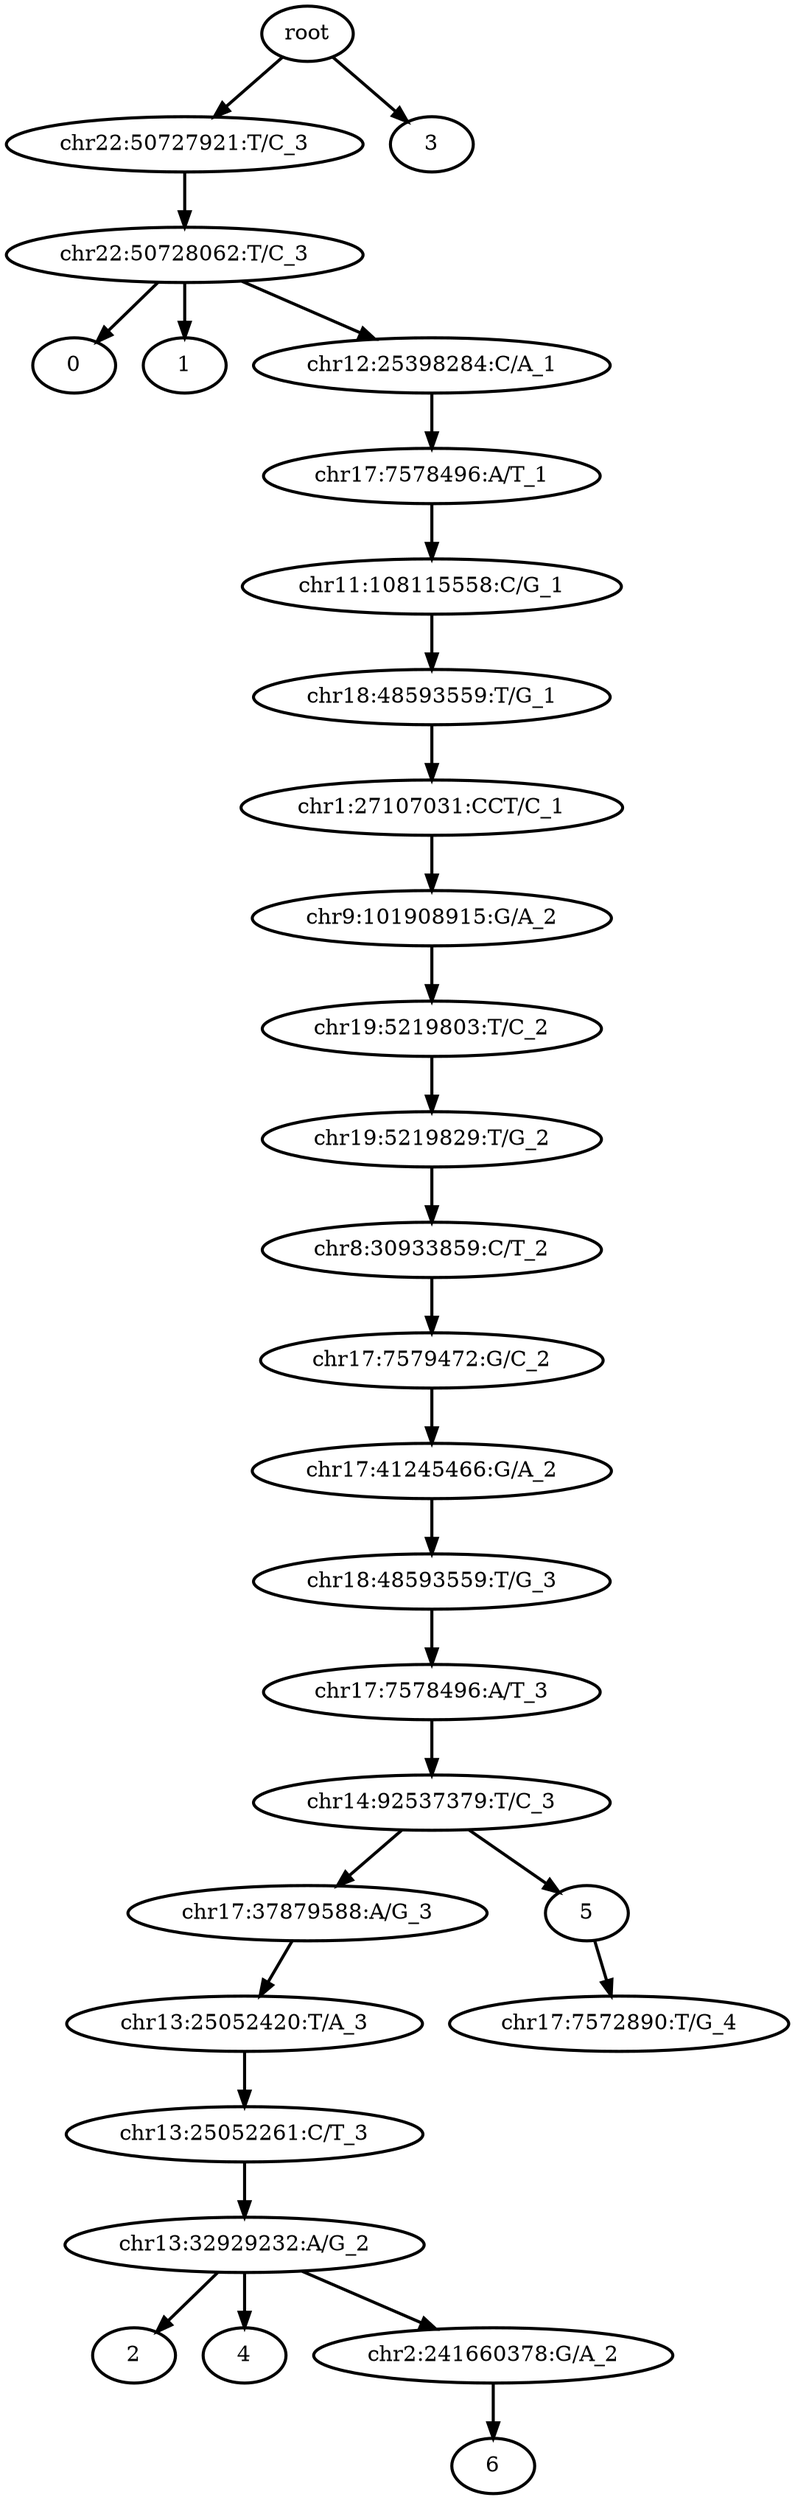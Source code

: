 digraph N {
	overlap="false"
	rankdir="TB"
	0 [label="root", style="bold"];
	1 [label="chr22:50727921:T/C_3", style="bold"];
	2 [label="chr22:50728062:T/C_3", style="bold"];
	3 [label="0", style="bold"];
	4 [label="1", style="bold"];
	5 [label="chr17:37879588:A/G_3", style="bold"];
	6 [label="chr13:25052420:T/A_3", style="bold"];
	7 [label="chr13:25052261:C/T_3", style="bold"];
	8 [label="chr13:32929232:A/G_2", style="bold"];
	9 [label="2", style="bold"];
	10 [label="3", style="bold"];
	11 [label="4", style="bold"];
	12 [label="5", style="bold"];
	13 [label="chr2:241660378:G/A_2", style="bold"];
	14 [label="6", style="bold"];
	15 [label="chr17:7572890:T/G_4", style="bold"];
	16 [label="chr9:101908915:G/A_2", style="bold"];
	17 [label="chr19:5219803:T/C_2", style="bold"];
	18 [label="chr19:5219829:T/G_2", style="bold"];
	19 [label="chr8:30933859:C/T_2", style="bold"];
	20 [label="chr17:7579472:G/C_2", style="bold"];
	21 [label="chr17:41245466:G/A_2", style="bold"];
	22 [label="chr18:48593559:T/G_3", style="bold"];
	23 [label="chr17:7578496:A/T_3", style="bold"];
	24 [label="chr14:92537379:T/C_3", style="bold"];
	25 [label="chr12:25398284:C/A_1", style="bold"];
	26 [label="chr17:7578496:A/T_1", style="bold"];
	27 [label="chr11:108115558:C/G_1", style="bold"];
	28 [label="chr18:48593559:T/G_1", style="bold"];
	29 [label="chr1:27107031:CCT/C_1", style="bold"];
	0 -> 1 [style="bold"];
	0 -> 10 [style="bold"];
	1 -> 2 [style="bold"];
	2 -> 3 [style="bold"];
	2 -> 4 [style="bold"];
	2 -> 25 [style="bold"];
	5 -> 6 [style="bold"];
	6 -> 7 [style="bold"];
	7 -> 8 [style="bold"];
	8 -> 9 [style="bold"];
	8 -> 11 [style="bold"];
	8 -> 13 [style="bold"];
	12 -> 15 [style="bold"];
	13 -> 14 [style="bold"];
	16 -> 17 [style="bold"];
	17 -> 18 [style="bold"];
	18 -> 19 [style="bold"];
	19 -> 20 [style="bold"];
	20 -> 21 [style="bold"];
	21 -> 22 [style="bold"];
	22 -> 23 [style="bold"];
	23 -> 24 [style="bold"];
	24 -> 5 [style="bold"];
	24 -> 12 [style="bold"];
	25 -> 26 [style="bold"];
	26 -> 27 [style="bold"];
	27 -> 28 [style="bold"];
	28 -> 29 [style="bold"];
	29 -> 16 [style="bold"];
}